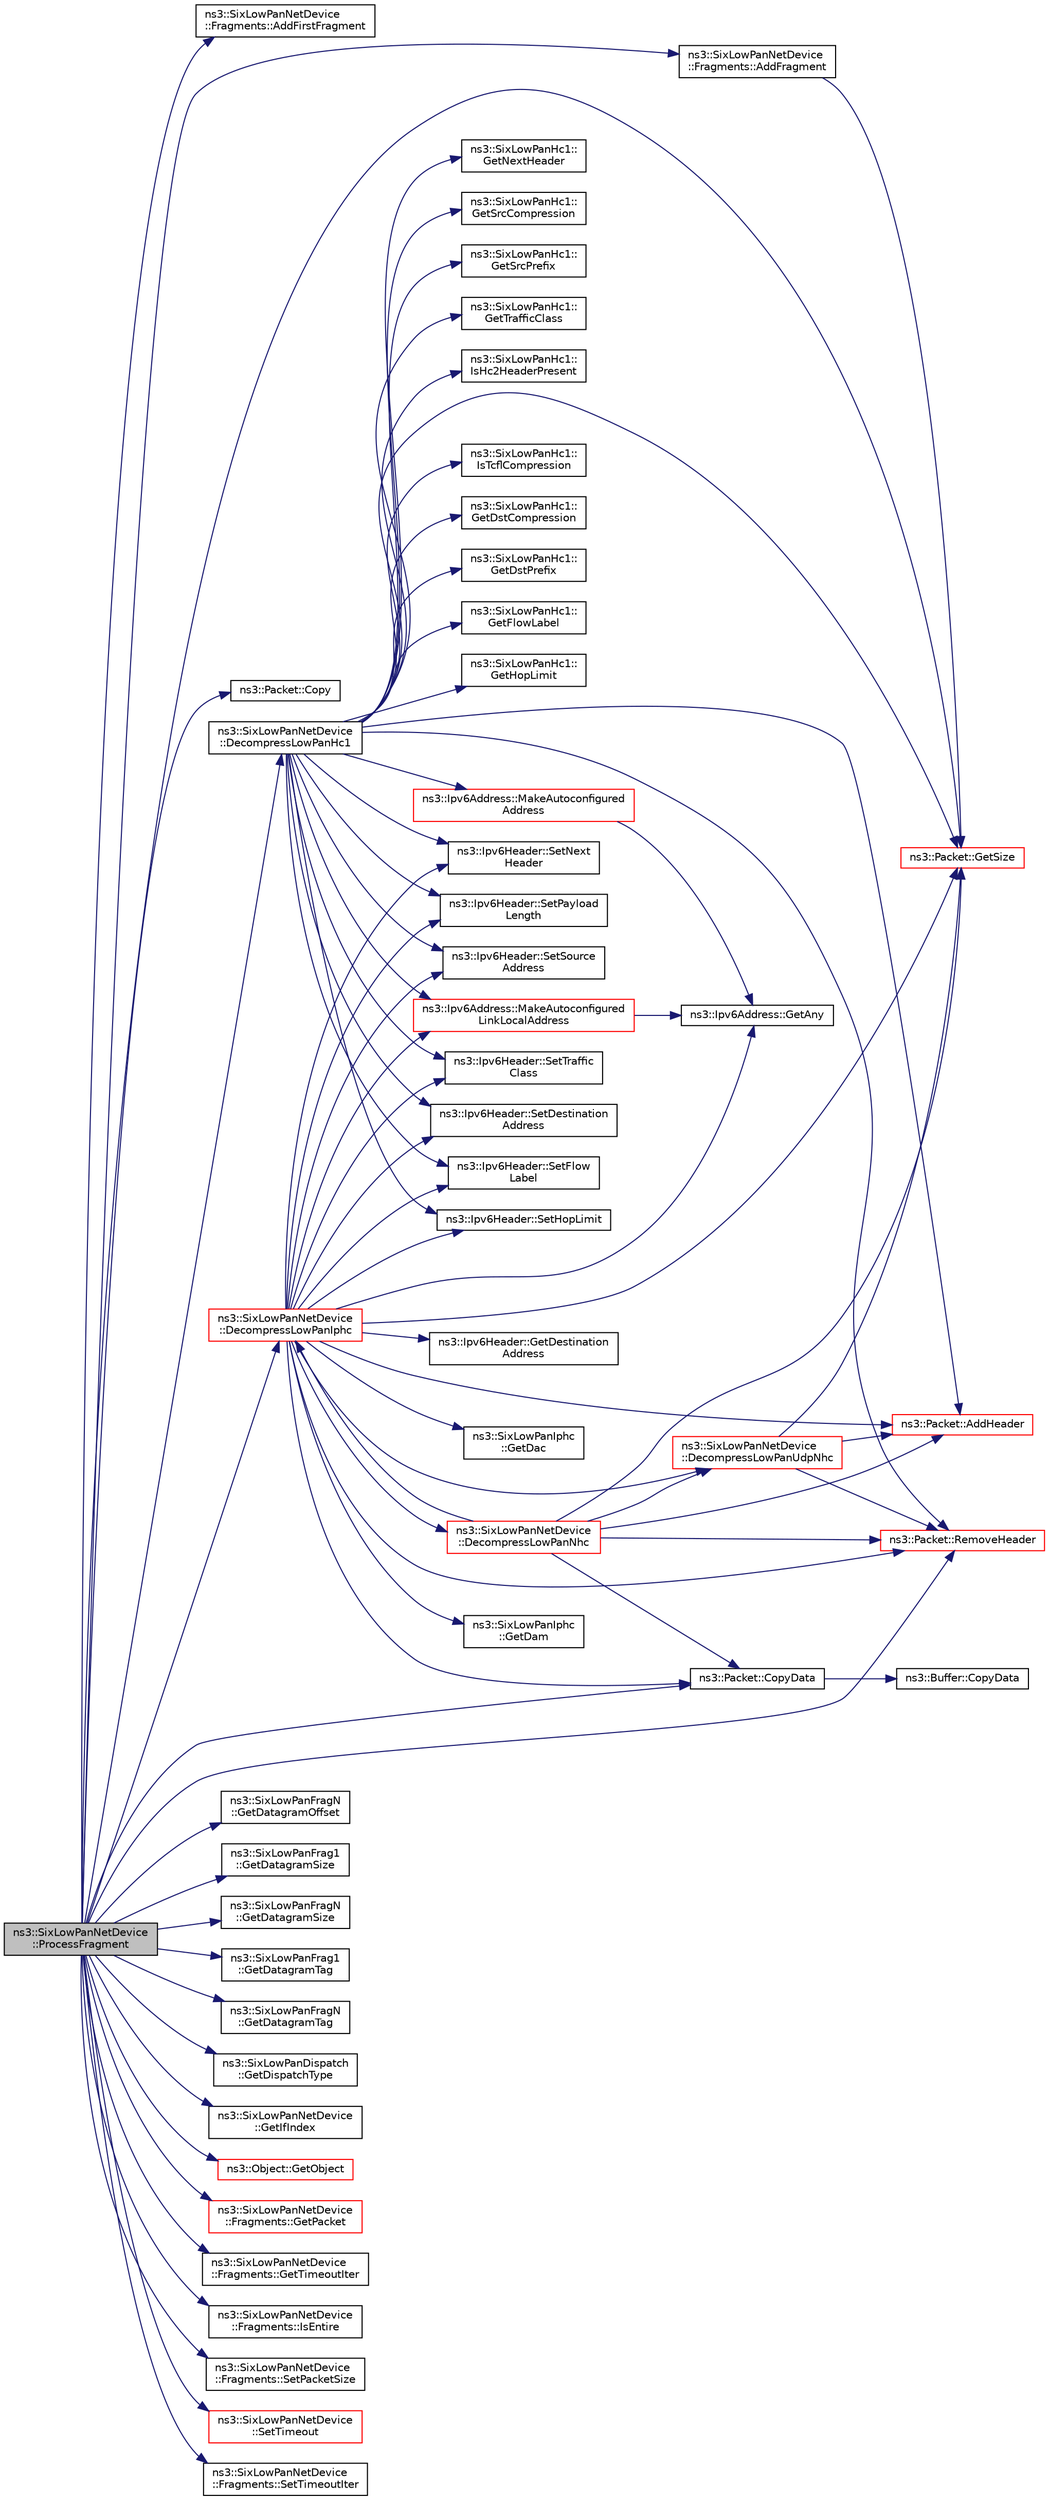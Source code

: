 digraph "ns3::SixLowPanNetDevice::ProcessFragment"
{
 // LATEX_PDF_SIZE
  edge [fontname="Helvetica",fontsize="10",labelfontname="Helvetica",labelfontsize="10"];
  node [fontname="Helvetica",fontsize="10",shape=record];
  rankdir="LR";
  Node1 [label="ns3::SixLowPanNetDevice\l::ProcessFragment",height=0.2,width=0.4,color="black", fillcolor="grey75", style="filled", fontcolor="black",tooltip="Process a packet fragment."];
  Node1 -> Node2 [color="midnightblue",fontsize="10",style="solid",fontname="Helvetica"];
  Node2 [label="ns3::SixLowPanNetDevice\l::Fragments::AddFirstFragment",height=0.2,width=0.4,color="black", fillcolor="white", style="filled",URL="$classns3_1_1_six_low_pan_net_device_1_1_fragments.html#aee82cb2d2a1a2b47172d738bbbcb8663",tooltip="Add the first packet fragment."];
  Node1 -> Node3 [color="midnightblue",fontsize="10",style="solid",fontname="Helvetica"];
  Node3 [label="ns3::SixLowPanNetDevice\l::Fragments::AddFragment",height=0.2,width=0.4,color="black", fillcolor="white", style="filled",URL="$classns3_1_1_six_low_pan_net_device_1_1_fragments.html#a7f8580f8ed83ee1c645d29653cc7b770",tooltip="Add a fragment to the pool."];
  Node3 -> Node4 [color="midnightblue",fontsize="10",style="solid",fontname="Helvetica"];
  Node4 [label="ns3::Packet::GetSize",height=0.2,width=0.4,color="red", fillcolor="white", style="filled",URL="$classns3_1_1_packet.html#afff7cb1ff518ee6dc0d424e10a5ad6ec",tooltip="Returns the the size in bytes of the packet (including the zero-filled initial payload)."];
  Node1 -> Node6 [color="midnightblue",fontsize="10",style="solid",fontname="Helvetica"];
  Node6 [label="ns3::Packet::Copy",height=0.2,width=0.4,color="black", fillcolor="white", style="filled",URL="$classns3_1_1_packet.html#afb38be706cfc761bc1c0591f595fc1b7",tooltip="performs a COW copy of the packet."];
  Node1 -> Node7 [color="midnightblue",fontsize="10",style="solid",fontname="Helvetica"];
  Node7 [label="ns3::Packet::CopyData",height=0.2,width=0.4,color="black", fillcolor="white", style="filled",URL="$classns3_1_1_packet.html#a5bafd70ccf970b10524e2d61afd39dc1",tooltip="Copy the packet contents to a byte buffer."];
  Node7 -> Node8 [color="midnightblue",fontsize="10",style="solid",fontname="Helvetica"];
  Node8 [label="ns3::Buffer::CopyData",height=0.2,width=0.4,color="black", fillcolor="white", style="filled",URL="$classns3_1_1_buffer.html#a767c8ec06a1307b569b9a5996dcacf91",tooltip="Copy the specified amount of data from the buffer to the given output stream."];
  Node1 -> Node9 [color="midnightblue",fontsize="10",style="solid",fontname="Helvetica"];
  Node9 [label="ns3::SixLowPanNetDevice\l::DecompressLowPanHc1",height=0.2,width=0.4,color="black", fillcolor="white", style="filled",URL="$classns3_1_1_six_low_pan_net_device.html#a649ef9717609424699311ea61c8e3fc8",tooltip="Decompress the headers according to HC1 compression."];
  Node9 -> Node10 [color="midnightblue",fontsize="10",style="solid",fontname="Helvetica"];
  Node10 [label="ns3::Packet::AddHeader",height=0.2,width=0.4,color="red", fillcolor="white", style="filled",URL="$classns3_1_1_packet.html#a465108c595a0bc592095cbcab1832ed8",tooltip="Add header to this packet."];
  Node9 -> Node55 [color="midnightblue",fontsize="10",style="solid",fontname="Helvetica"];
  Node55 [label="ns3::SixLowPanHc1::\lGetDstCompression",height=0.2,width=0.4,color="black", fillcolor="white", style="filled",URL="$classns3_1_1_six_low_pan_hc1.html#aed8d3e19663deb5cf93e7b28efa3f437",tooltip="Get Destination Compression type."];
  Node9 -> Node56 [color="midnightblue",fontsize="10",style="solid",fontname="Helvetica"];
  Node56 [label="ns3::SixLowPanHc1::\lGetDstPrefix",height=0.2,width=0.4,color="black", fillcolor="white", style="filled",URL="$classns3_1_1_six_low_pan_hc1.html#a464f3bd9536040b1bb3f65325d5d3bdc",tooltip="Get the destination prefix."];
  Node9 -> Node57 [color="midnightblue",fontsize="10",style="solid",fontname="Helvetica"];
  Node57 [label="ns3::SixLowPanHc1::\lGetFlowLabel",height=0.2,width=0.4,color="black", fillcolor="white", style="filled",URL="$classns3_1_1_six_low_pan_hc1.html#a2e25cdf284f994254d89f9562ad8e6a1",tooltip="Get the Flow Label value."];
  Node9 -> Node58 [color="midnightblue",fontsize="10",style="solid",fontname="Helvetica"];
  Node58 [label="ns3::SixLowPanHc1::\lGetHopLimit",height=0.2,width=0.4,color="black", fillcolor="white", style="filled",URL="$classns3_1_1_six_low_pan_hc1.html#a4522bf4ba61e79b76e42ff0f6c6d7c17",tooltip="Get the \"Hop limit\" field (TTL)."];
  Node9 -> Node59 [color="midnightblue",fontsize="10",style="solid",fontname="Helvetica"];
  Node59 [label="ns3::SixLowPanHc1::\lGetNextHeader",height=0.2,width=0.4,color="black", fillcolor="white", style="filled",URL="$classns3_1_1_six_low_pan_hc1.html#add69ab0409c4a0bf00b548480752a535",tooltip="Get the Next Header value."];
  Node9 -> Node4 [color="midnightblue",fontsize="10",style="solid",fontname="Helvetica"];
  Node9 -> Node60 [color="midnightblue",fontsize="10",style="solid",fontname="Helvetica"];
  Node60 [label="ns3::SixLowPanHc1::\lGetSrcCompression",height=0.2,width=0.4,color="black", fillcolor="white", style="filled",URL="$classns3_1_1_six_low_pan_hc1.html#af18ff520e985b8e038d7b07f249778c7",tooltip="Get Source Compression type."];
  Node9 -> Node61 [color="midnightblue",fontsize="10",style="solid",fontname="Helvetica"];
  Node61 [label="ns3::SixLowPanHc1::\lGetSrcPrefix",height=0.2,width=0.4,color="black", fillcolor="white", style="filled",URL="$classns3_1_1_six_low_pan_hc1.html#a0ff308e369f656b8ba4c55e10bfc76c9",tooltip="Get the source prefix."];
  Node9 -> Node62 [color="midnightblue",fontsize="10",style="solid",fontname="Helvetica"];
  Node62 [label="ns3::SixLowPanHc1::\lGetTrafficClass",height=0.2,width=0.4,color="black", fillcolor="white", style="filled",URL="$classns3_1_1_six_low_pan_hc1.html#a1798e7e3f0c4a8a20166bd89593e02c0",tooltip="Get the Traffic Class value."];
  Node9 -> Node63 [color="midnightblue",fontsize="10",style="solid",fontname="Helvetica"];
  Node63 [label="ns3::SixLowPanHc1::\lIsHc2HeaderPresent",height=0.2,width=0.4,color="black", fillcolor="white", style="filled",URL="$classns3_1_1_six_low_pan_hc1.html#aef8a4fb1fc0b99ccc67c90c4b3902aee",tooltip="Check if there is a HC2 compressed header."];
  Node9 -> Node64 [color="midnightblue",fontsize="10",style="solid",fontname="Helvetica"];
  Node64 [label="ns3::SixLowPanHc1::\lIsTcflCompression",height=0.2,width=0.4,color="black", fillcolor="white", style="filled",URL="$classns3_1_1_six_low_pan_hc1.html#af4a68a0ac7bc2fad1cef4aaed7b5d75a",tooltip="Check if the Traffic Class and Flow Labels are compressed."];
  Node9 -> Node65 [color="midnightblue",fontsize="10",style="solid",fontname="Helvetica"];
  Node65 [label="ns3::Ipv6Address::MakeAutoconfigured\lAddress",height=0.2,width=0.4,color="red", fillcolor="white", style="filled",URL="$classns3_1_1_ipv6_address.html#a63d0c0bf3f86a2a797c973d9eeee8488",tooltip="Make the autoconfigured IPv6 address from a Mac address."];
  Node65 -> Node76 [color="midnightblue",fontsize="10",style="solid",fontname="Helvetica"];
  Node76 [label="ns3::Ipv6Address::GetAny",height=0.2,width=0.4,color="black", fillcolor="white", style="filled",URL="$classns3_1_1_ipv6_address.html#a2783e8badfc98c8b0a8508bba6e1b91e",tooltip="Get the \"any\" (::) Ipv6Address."];
  Node9 -> Node81 [color="midnightblue",fontsize="10",style="solid",fontname="Helvetica"];
  Node81 [label="ns3::Ipv6Address::MakeAutoconfigured\lLinkLocalAddress",height=0.2,width=0.4,color="red", fillcolor="white", style="filled",URL="$classns3_1_1_ipv6_address.html#ad0f3d4e3894dfe2883769087dc4c6be8",tooltip="Make the autoconfigured link-local IPv6 address from a Mac address."];
  Node81 -> Node76 [color="midnightblue",fontsize="10",style="solid",fontname="Helvetica"];
  Node9 -> Node82 [color="midnightblue",fontsize="10",style="solid",fontname="Helvetica"];
  Node82 [label="ns3::Packet::RemoveHeader",height=0.2,width=0.4,color="red", fillcolor="white", style="filled",URL="$classns3_1_1_packet.html#a0961eccf975d75f902d40956c93ba63e",tooltip="Deserialize and remove the header from the internal buffer."];
  Node9 -> Node86 [color="midnightblue",fontsize="10",style="solid",fontname="Helvetica"];
  Node86 [label="ns3::Ipv6Header::SetDestination\lAddress",height=0.2,width=0.4,color="black", fillcolor="white", style="filled",URL="$classns3_1_1_ipv6_header.html#af42a4936f1f94fa012dfd33e3d5d9e9a",tooltip="Set the \"Destination address\" field."];
  Node9 -> Node87 [color="midnightblue",fontsize="10",style="solid",fontname="Helvetica"];
  Node87 [label="ns3::Ipv6Header::SetFlow\lLabel",height=0.2,width=0.4,color="black", fillcolor="white", style="filled",URL="$classns3_1_1_ipv6_header.html#a82b99f796a0c5ee8bc0e3766b4356b61",tooltip="Set the \"Flow label\" field."];
  Node9 -> Node88 [color="midnightblue",fontsize="10",style="solid",fontname="Helvetica"];
  Node88 [label="ns3::Ipv6Header::SetHopLimit",height=0.2,width=0.4,color="black", fillcolor="white", style="filled",URL="$classns3_1_1_ipv6_header.html#a5133fdec9ec05d089d9c47f476715d73",tooltip="Set the \"Hop limit\" field (TTL)."];
  Node9 -> Node89 [color="midnightblue",fontsize="10",style="solid",fontname="Helvetica"];
  Node89 [label="ns3::Ipv6Header::SetNext\lHeader",height=0.2,width=0.4,color="black", fillcolor="white", style="filled",URL="$classns3_1_1_ipv6_header.html#add71fca40c6bf671bcc1403557a0852d",tooltip="Set the \"Next header\" field."];
  Node9 -> Node90 [color="midnightblue",fontsize="10",style="solid",fontname="Helvetica"];
  Node90 [label="ns3::Ipv6Header::SetPayload\lLength",height=0.2,width=0.4,color="black", fillcolor="white", style="filled",URL="$classns3_1_1_ipv6_header.html#a6d888c3bc07b2f523c1f8512e976a25b",tooltip="Set the \"Payload length\" field."];
  Node9 -> Node91 [color="midnightblue",fontsize="10",style="solid",fontname="Helvetica"];
  Node91 [label="ns3::Ipv6Header::SetSource\lAddress",height=0.2,width=0.4,color="black", fillcolor="white", style="filled",URL="$classns3_1_1_ipv6_header.html#aa0c5fe268a9a8096dfe9d4f7147241ab",tooltip="Set the \"Source address\" field."];
  Node9 -> Node92 [color="midnightblue",fontsize="10",style="solid",fontname="Helvetica"];
  Node92 [label="ns3::Ipv6Header::SetTraffic\lClass",height=0.2,width=0.4,color="black", fillcolor="white", style="filled",URL="$classns3_1_1_ipv6_header.html#ab40aa33cac2e23292abef3410a1277ab",tooltip="Set the \"Traffic class\" field."];
  Node1 -> Node93 [color="midnightblue",fontsize="10",style="solid",fontname="Helvetica"];
  Node93 [label="ns3::SixLowPanNetDevice\l::DecompressLowPanIphc",height=0.2,width=0.4,color="red", fillcolor="white", style="filled",URL="$classns3_1_1_six_low_pan_net_device.html#ae861be68db1b554cc3e5ea5e263b12ed",tooltip="Decompress the headers according to IPHC compression."];
  Node93 -> Node10 [color="midnightblue",fontsize="10",style="solid",fontname="Helvetica"];
  Node93 -> Node7 [color="midnightblue",fontsize="10",style="solid",fontname="Helvetica"];
  Node93 -> Node94 [color="midnightblue",fontsize="10",style="solid",fontname="Helvetica"];
  Node94 [label="ns3::SixLowPanNetDevice\l::DecompressLowPanNhc",height=0.2,width=0.4,color="red", fillcolor="white", style="filled",URL="$classns3_1_1_six_low_pan_net_device.html#af69701425fa2e02ab4a7fdcd1db99cc8",tooltip="Decompress the headers according to NHC compression."];
  Node94 -> Node10 [color="midnightblue",fontsize="10",style="solid",fontname="Helvetica"];
  Node94 -> Node7 [color="midnightblue",fontsize="10",style="solid",fontname="Helvetica"];
  Node94 -> Node93 [color="midnightblue",fontsize="10",style="solid",fontname="Helvetica"];
  Node94 -> Node96 [color="midnightblue",fontsize="10",style="solid",fontname="Helvetica"];
  Node96 [label="ns3::SixLowPanNetDevice\l::DecompressLowPanUdpNhc",height=0.2,width=0.4,color="red", fillcolor="white", style="filled",URL="$classns3_1_1_six_low_pan_net_device.html#a0b31fbe0bdc3a4dd59b9f7426aec8ed8",tooltip="Decompress the headers according to NHC compression."];
  Node96 -> Node10 [color="midnightblue",fontsize="10",style="solid",fontname="Helvetica"];
  Node96 -> Node4 [color="midnightblue",fontsize="10",style="solid",fontname="Helvetica"];
  Node96 -> Node82 [color="midnightblue",fontsize="10",style="solid",fontname="Helvetica"];
  Node94 -> Node4 [color="midnightblue",fontsize="10",style="solid",fontname="Helvetica"];
  Node94 -> Node82 [color="midnightblue",fontsize="10",style="solid",fontname="Helvetica"];
  Node93 -> Node96 [color="midnightblue",fontsize="10",style="solid",fontname="Helvetica"];
  Node93 -> Node76 [color="midnightblue",fontsize="10",style="solid",fontname="Helvetica"];
  Node93 -> Node135 [color="midnightblue",fontsize="10",style="solid",fontname="Helvetica"];
  Node135 [label="ns3::SixLowPanIphc\l::GetDac",height=0.2,width=0.4,color="black", fillcolor="white", style="filled",URL="$classns3_1_1_six_low_pan_iphc.html#a58304a797456fb0fb079df7768c29f5f",tooltip="Get the DAC (Destination Address Compression) compression."];
  Node93 -> Node136 [color="midnightblue",fontsize="10",style="solid",fontname="Helvetica"];
  Node136 [label="ns3::SixLowPanIphc\l::GetDam",height=0.2,width=0.4,color="black", fillcolor="white", style="filled",URL="$classns3_1_1_six_low_pan_iphc.html#a99eebd1cf328289cf3f051ffb99d1573",tooltip="Get the DAM (Destination Address Mode) compression."];
  Node93 -> Node137 [color="midnightblue",fontsize="10",style="solid",fontname="Helvetica"];
  Node137 [label="ns3::Ipv6Header::GetDestination\lAddress",height=0.2,width=0.4,color="black", fillcolor="white", style="filled",URL="$classns3_1_1_ipv6_header.html#a6f1681b5e31c57029b95255dc7553cb5",tooltip="Get the \"Destination address\" field."];
  Node93 -> Node4 [color="midnightblue",fontsize="10",style="solid",fontname="Helvetica"];
  Node93 -> Node81 [color="midnightblue",fontsize="10",style="solid",fontname="Helvetica"];
  Node93 -> Node82 [color="midnightblue",fontsize="10",style="solid",fontname="Helvetica"];
  Node93 -> Node86 [color="midnightblue",fontsize="10",style="solid",fontname="Helvetica"];
  Node93 -> Node87 [color="midnightblue",fontsize="10",style="solid",fontname="Helvetica"];
  Node93 -> Node88 [color="midnightblue",fontsize="10",style="solid",fontname="Helvetica"];
  Node93 -> Node89 [color="midnightblue",fontsize="10",style="solid",fontname="Helvetica"];
  Node93 -> Node90 [color="midnightblue",fontsize="10",style="solid",fontname="Helvetica"];
  Node93 -> Node91 [color="midnightblue",fontsize="10",style="solid",fontname="Helvetica"];
  Node93 -> Node92 [color="midnightblue",fontsize="10",style="solid",fontname="Helvetica"];
  Node1 -> Node151 [color="midnightblue",fontsize="10",style="solid",fontname="Helvetica"];
  Node151 [label="ns3::SixLowPanFragN\l::GetDatagramOffset",height=0.2,width=0.4,color="black", fillcolor="white", style="filled",URL="$classns3_1_1_six_low_pan_frag_n.html#a304c07c62918638060ef2e93c12065da",tooltip="Get the datagram offset."];
  Node1 -> Node152 [color="midnightblue",fontsize="10",style="solid",fontname="Helvetica"];
  Node152 [label="ns3::SixLowPanFrag1\l::GetDatagramSize",height=0.2,width=0.4,color="black", fillcolor="white", style="filled",URL="$classns3_1_1_six_low_pan_frag1.html#a9931920aab0a9db07e0069646fbb06fe",tooltip="Get the datagram size."];
  Node1 -> Node153 [color="midnightblue",fontsize="10",style="solid",fontname="Helvetica"];
  Node153 [label="ns3::SixLowPanFragN\l::GetDatagramSize",height=0.2,width=0.4,color="black", fillcolor="white", style="filled",URL="$classns3_1_1_six_low_pan_frag_n.html#a5e3925a46cd35b71ba4127198f37eac8",tooltip="Get the datagram size."];
  Node1 -> Node154 [color="midnightblue",fontsize="10",style="solid",fontname="Helvetica"];
  Node154 [label="ns3::SixLowPanFrag1\l::GetDatagramTag",height=0.2,width=0.4,color="black", fillcolor="white", style="filled",URL="$classns3_1_1_six_low_pan_frag1.html#ab2193b1e0012f6aefb5ee20b6758add9",tooltip="Get the datagram tag."];
  Node1 -> Node155 [color="midnightblue",fontsize="10",style="solid",fontname="Helvetica"];
  Node155 [label="ns3::SixLowPanFragN\l::GetDatagramTag",height=0.2,width=0.4,color="black", fillcolor="white", style="filled",URL="$classns3_1_1_six_low_pan_frag_n.html#a24981d82659117a3522a571ffced948e",tooltip="Get the datagram tag."];
  Node1 -> Node156 [color="midnightblue",fontsize="10",style="solid",fontname="Helvetica"];
  Node156 [label="ns3::SixLowPanDispatch\l::GetDispatchType",height=0.2,width=0.4,color="black", fillcolor="white", style="filled",URL="$classns3_1_1_six_low_pan_dispatch.html#a8405023ddddc8aee8825d743cae6ec21",tooltip="Get the Dispatch type."];
  Node1 -> Node157 [color="midnightblue",fontsize="10",style="solid",fontname="Helvetica"];
  Node157 [label="ns3::SixLowPanNetDevice\l::GetIfIndex",height=0.2,width=0.4,color="black", fillcolor="white", style="filled",URL="$classns3_1_1_six_low_pan_net_device.html#a5a72b3d62cb257dcca753b728e08acd1",tooltip=" "];
  Node1 -> Node158 [color="midnightblue",fontsize="10",style="solid",fontname="Helvetica"];
  Node158 [label="ns3::Object::GetObject",height=0.2,width=0.4,color="red", fillcolor="white", style="filled",URL="$classns3_1_1_object.html#ad21f5401ff705cd29c37f931ea3afc18",tooltip="Get a pointer to the requested aggregated Object."];
  Node1 -> Node171 [color="midnightblue",fontsize="10",style="solid",fontname="Helvetica"];
  Node171 [label="ns3::SixLowPanNetDevice\l::Fragments::GetPacket",height=0.2,width=0.4,color="red", fillcolor="white", style="filled",URL="$classns3_1_1_six_low_pan_net_device_1_1_fragments.html#aa9ec2708c8a1717ed5b9acd52c1bf0a1",tooltip="Get the entire packet."];
  Node1 -> Node4 [color="midnightblue",fontsize="10",style="solid",fontname="Helvetica"];
  Node1 -> Node184 [color="midnightblue",fontsize="10",style="solid",fontname="Helvetica"];
  Node184 [label="ns3::SixLowPanNetDevice\l::Fragments::GetTimeoutIter",height=0.2,width=0.4,color="black", fillcolor="white", style="filled",URL="$classns3_1_1_six_low_pan_net_device_1_1_fragments.html#aa7ab4a5e24688401397978b05251eb41",tooltip="Get the Timeout iterator."];
  Node1 -> Node185 [color="midnightblue",fontsize="10",style="solid",fontname="Helvetica"];
  Node185 [label="ns3::SixLowPanNetDevice\l::Fragments::IsEntire",height=0.2,width=0.4,color="black", fillcolor="white", style="filled",URL="$classns3_1_1_six_low_pan_net_device_1_1_fragments.html#a0bf2bba0f9a53b5511ef2d3dd6b9d38a",tooltip="If all fragments have been added."];
  Node1 -> Node82 [color="midnightblue",fontsize="10",style="solid",fontname="Helvetica"];
  Node1 -> Node186 [color="midnightblue",fontsize="10",style="solid",fontname="Helvetica"];
  Node186 [label="ns3::SixLowPanNetDevice\l::Fragments::SetPacketSize",height=0.2,width=0.4,color="black", fillcolor="white", style="filled",URL="$classns3_1_1_six_low_pan_net_device_1_1_fragments.html#a721ee35bf710841ea8ab657c9ed1518e",tooltip="Set the packet-to-be-defragmented size."];
  Node1 -> Node187 [color="midnightblue",fontsize="10",style="solid",fontname="Helvetica"];
  Node187 [label="ns3::SixLowPanNetDevice\l::SetTimeout",height=0.2,width=0.4,color="red", fillcolor="white", style="filled",URL="$classns3_1_1_six_low_pan_net_device.html#a2680c9ff60c47f9aa76714916aee8023",tooltip="Set a new timeout \"event\" for a fragmented packet."];
  Node1 -> Node239 [color="midnightblue",fontsize="10",style="solid",fontname="Helvetica"];
  Node239 [label="ns3::SixLowPanNetDevice\l::Fragments::SetTimeoutIter",height=0.2,width=0.4,color="black", fillcolor="white", style="filled",URL="$classns3_1_1_six_low_pan_net_device_1_1_fragments.html#a0bc52ae61e0d702c45c4b53631482e87",tooltip="Set the Timeout iterator."];
}
